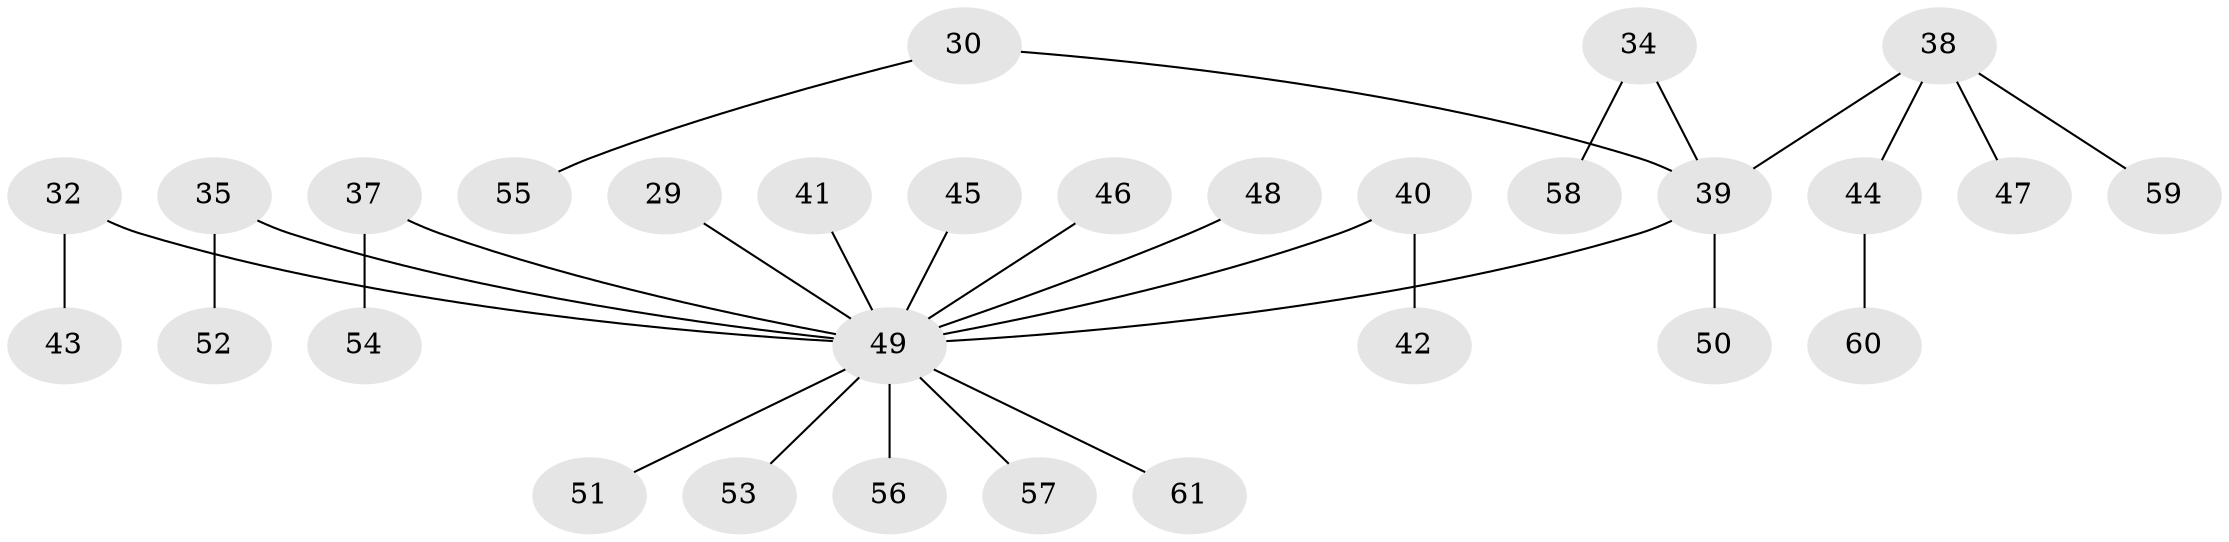 // original degree distribution, {4: 0.08196721311475409, 7: 0.01639344262295082, 2: 0.26229508196721313, 5: 0.03278688524590164, 1: 0.4918032786885246, 3: 0.11475409836065574}
// Generated by graph-tools (version 1.1) at 2025/56/03/04/25 21:56:38]
// undirected, 30 vertices, 29 edges
graph export_dot {
graph [start="1"]
  node [color=gray90,style=filled];
  29;
  30 [super="+26"];
  32;
  34;
  35;
  37 [super="+36"];
  38 [super="+9+16"];
  39 [super="+5+25"];
  40;
  41;
  42;
  43;
  44 [super="+24"];
  45;
  46;
  47;
  48;
  49 [super="+31+33+15+20+27+21+28"];
  50;
  51;
  52;
  53;
  54;
  55;
  56;
  57;
  58;
  59;
  60;
  61;
  29 -- 49;
  30 -- 55;
  30 -- 39;
  32 -- 43;
  32 -- 49;
  34 -- 58;
  34 -- 39;
  35 -- 52;
  35 -- 49;
  37 -- 49;
  37 -- 54;
  38 -- 59;
  38 -- 47;
  38 -- 39;
  38 -- 44;
  39 -- 50;
  39 -- 49;
  40 -- 42;
  40 -- 49;
  41 -- 49;
  44 -- 60;
  45 -- 49;
  46 -- 49;
  48 -- 49;
  49 -- 51;
  49 -- 57;
  49 -- 56;
  49 -- 61;
  49 -- 53;
}
